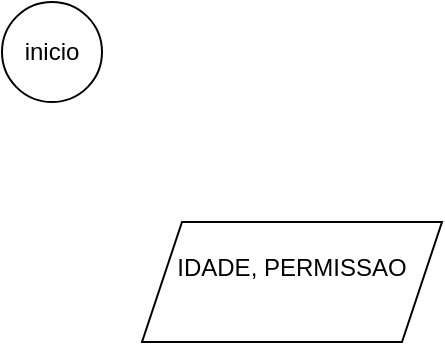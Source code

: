 <mxfile>
    <diagram id="NEuZnMIefREZAx1yjQfG" name="Page-1">
        <mxGraphModel dx="986" dy="701" grid="1" gridSize="10" guides="1" tooltips="1" connect="1" arrows="1" fold="1" page="1" pageScale="1" pageWidth="850" pageHeight="1100" math="0" shadow="0">
            <root>
                <mxCell id="0"/>
                <mxCell id="1" parent="0"/>
                <mxCell id="2" value="inicio" style="ellipse;whiteSpace=wrap;html=1;aspect=fixed;" vertex="1" parent="1">
                    <mxGeometry x="10" y="10" width="50" height="50" as="geometry"/>
                </mxCell>
                <mxCell id="4" value="IDADE, PERMISSAO&lt;div&gt;&lt;br&gt;&lt;/div&gt;" style="shape=parallelogram;perimeter=parallelogramPerimeter;whiteSpace=wrap;html=1;fixedSize=1;" vertex="1" parent="1">
                    <mxGeometry x="80" y="120" width="150" height="60" as="geometry"/>
                </mxCell>
            </root>
        </mxGraphModel>
    </diagram>
</mxfile>